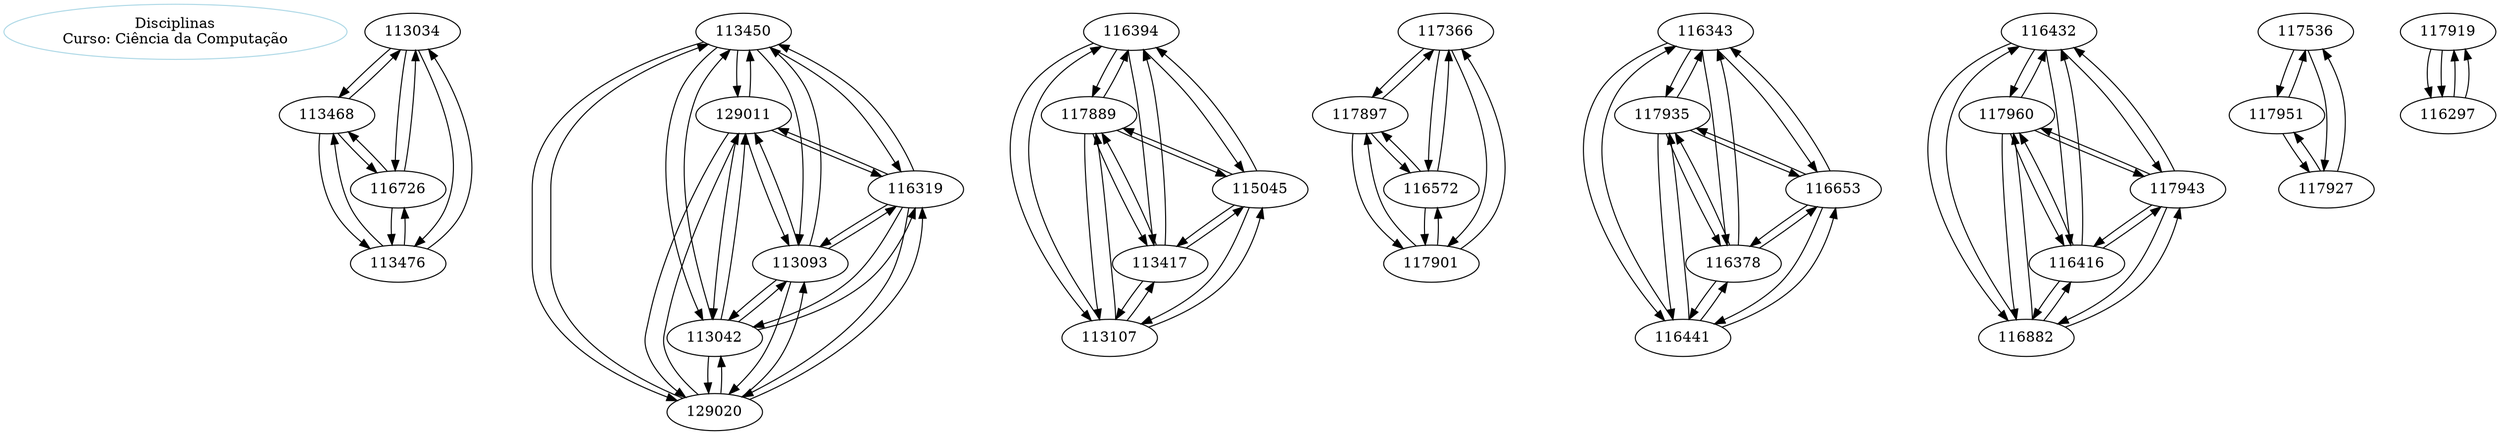 digraph Disciplinas {
 c [color=lightblue, label="Disciplinas
Curso: Ciência da Computação"];
"113034" -> "113468";
"113034" -> "113476";
"113034" -> "116726";
"113468" -> "113034";
"113468" -> "113476";
"113468" -> "116726";
"113476" -> "113034";
"113476" -> "113468";
"113476" -> "116726";
"116726" -> "113034";
"116726" -> "113468";
"116726" -> "113476";
"113450" -> "129011";
"113450" -> "129020";
"113450" -> "113042";
"113450" -> "113093";
"113450" -> "116319";
"129011" -> "113450";
"129011" -> "129020";
"129011" -> "113042";
"129011" -> "113093";
"129011" -> "116319";
"129020" -> "113450";
"129020" -> "129011";
"129020" -> "113042";
"129020" -> "113093";
"129020" -> "116319";
"113042" -> "113450";
"113042" -> "129011";
"113042" -> "129020";
"113042" -> "113093";
"113042" -> "116319";
"113093" -> "113450";
"113093" -> "129011";
"113093" -> "129020";
"113093" -> "113042";
"113093" -> "116319";
"116319" -> "113450";
"116319" -> "129011";
"116319" -> "129020";
"116319" -> "113042";
"116319" -> "113093";
"116394" -> "117889";
"116394" -> "113107";
"116394" -> "113417";
"116394" -> "115045";
"117889" -> "116394";
"117889" -> "113107";
"117889" -> "113417";
"117889" -> "115045";
"113107" -> "116394";
"113107" -> "117889";
"113107" -> "113417";
"113107" -> "115045";
"113417" -> "116394";
"113417" -> "117889";
"113417" -> "113107";
"113417" -> "115045";
"115045" -> "116394";
"115045" -> "117889";
"115045" -> "113107";
"115045" -> "113417";
"117366" -> "117897";
"117366" -> "117901";
"117366" -> "116572";
"117897" -> "117366";
"117897" -> "117901";
"117897" -> "116572";
"117901" -> "117366";
"117901" -> "117897";
"117901" -> "116572";
"116572" -> "117366";
"116572" -> "117897";
"116572" -> "117901";
"116343" -> "117935";
"116343" -> "116441";
"116343" -> "116378";
"116343" -> "116653";
"117935" -> "116343";
"117935" -> "116441";
"117935" -> "116378";
"117935" -> "116653";
"116441" -> "116343";
"116441" -> "117935";
"116441" -> "116378";
"116441" -> "116653";
"116378" -> "116343";
"116378" -> "117935";
"116378" -> "116441";
"116378" -> "116653";
"116653" -> "116343";
"116653" -> "117935";
"116653" -> "116441";
"116653" -> "116378";
"116432" -> "117960";
"116432" -> "116882";
"116432" -> "116416";
"116432" -> "117943";
"117960" -> "116432";
"117960" -> "116882";
"117960" -> "116416";
"117960" -> "117943";
"116882" -> "116432";
"116882" -> "117960";
"116882" -> "116416";
"116882" -> "117943";
"116416" -> "116432";
"116416" -> "117960";
"116416" -> "116882";
"116416" -> "117943";
"117943" -> "116432";
"117943" -> "117960";
"117943" -> "116882";
"117943" -> "116416";
"117536" -> "117951";
"117536" -> "117927";
"117951" -> "117536";
"117951" -> "117927";
"117927" -> "117536";
"117927" -> "117951";
"117919" -> "116297";
"117919" -> "116297";
"116297" -> "117919";
"116297" -> "117919";

}